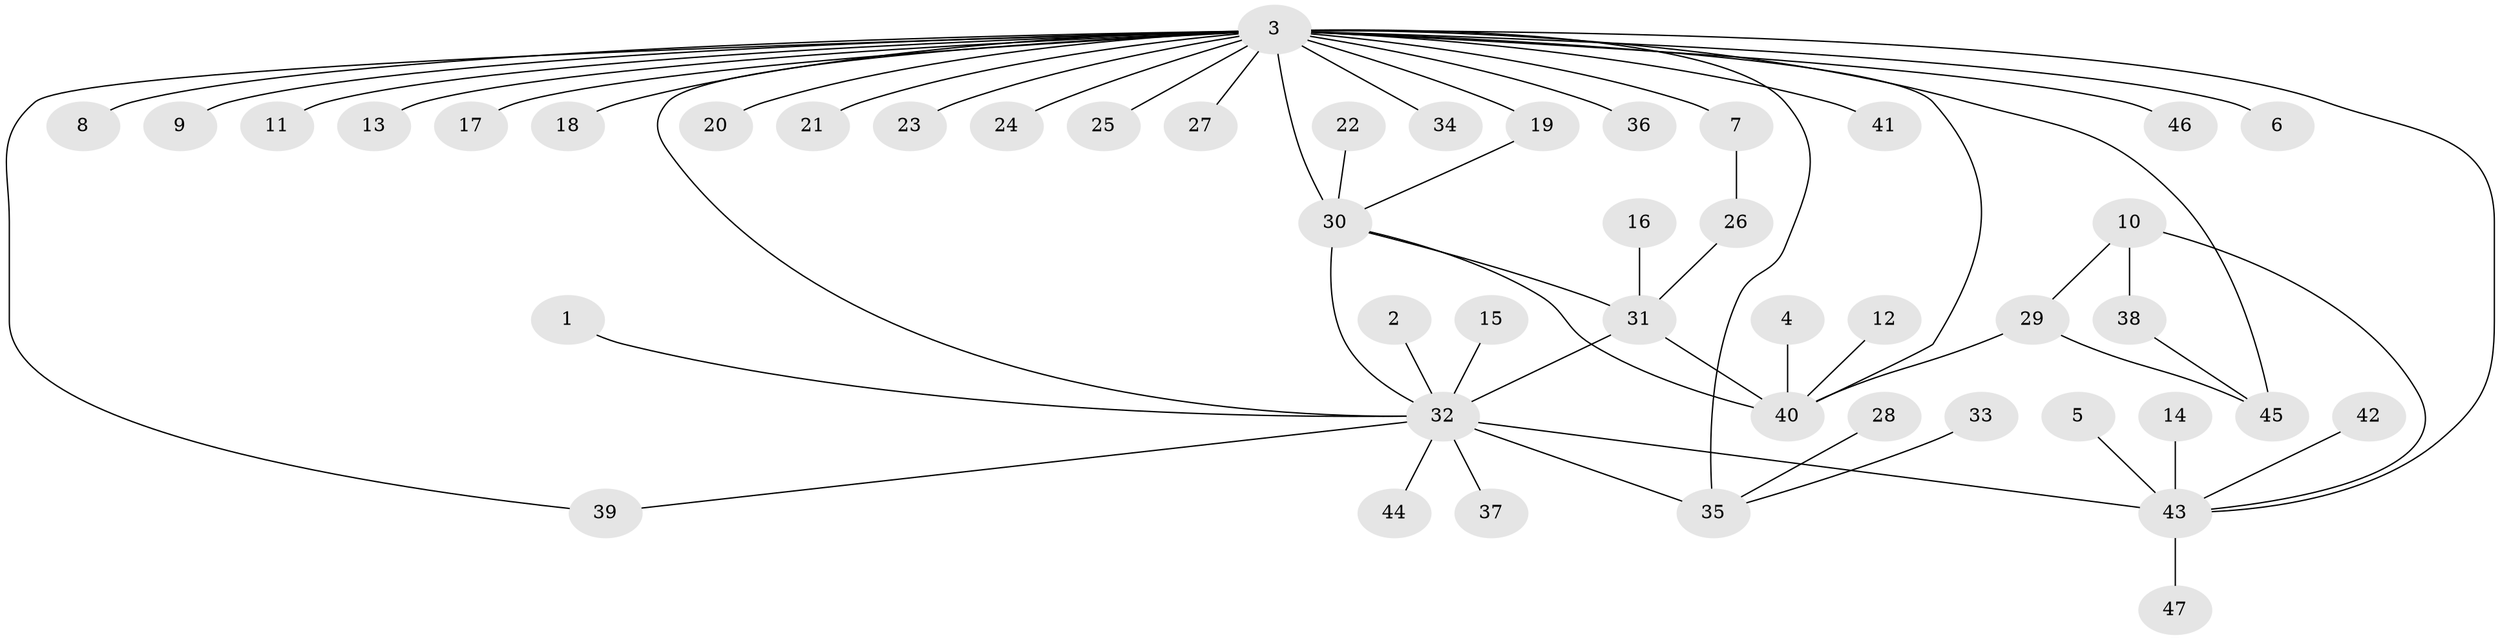 // original degree distribution, {25: 0.011235955056179775, 4: 0.056179775280898875, 11: 0.011235955056179775, 9: 0.011235955056179775, 2: 0.24719101123595505, 5: 0.06741573033707865, 1: 0.5056179775280899, 3: 0.056179775280898875, 6: 0.02247191011235955, 7: 0.011235955056179775}
// Generated by graph-tools (version 1.1) at 2025/26/03/09/25 03:26:00]
// undirected, 47 vertices, 58 edges
graph export_dot {
graph [start="1"]
  node [color=gray90,style=filled];
  1;
  2;
  3;
  4;
  5;
  6;
  7;
  8;
  9;
  10;
  11;
  12;
  13;
  14;
  15;
  16;
  17;
  18;
  19;
  20;
  21;
  22;
  23;
  24;
  25;
  26;
  27;
  28;
  29;
  30;
  31;
  32;
  33;
  34;
  35;
  36;
  37;
  38;
  39;
  40;
  41;
  42;
  43;
  44;
  45;
  46;
  47;
  1 -- 32 [weight=1.0];
  2 -- 32 [weight=1.0];
  3 -- 6 [weight=1.0];
  3 -- 7 [weight=1.0];
  3 -- 8 [weight=1.0];
  3 -- 9 [weight=1.0];
  3 -- 11 [weight=1.0];
  3 -- 13 [weight=1.0];
  3 -- 17 [weight=1.0];
  3 -- 18 [weight=1.0];
  3 -- 19 [weight=1.0];
  3 -- 20 [weight=1.0];
  3 -- 21 [weight=1.0];
  3 -- 23 [weight=1.0];
  3 -- 24 [weight=1.0];
  3 -- 25 [weight=1.0];
  3 -- 27 [weight=1.0];
  3 -- 30 [weight=3.0];
  3 -- 32 [weight=1.0];
  3 -- 34 [weight=1.0];
  3 -- 35 [weight=2.0];
  3 -- 36 [weight=1.0];
  3 -- 39 [weight=1.0];
  3 -- 40 [weight=1.0];
  3 -- 41 [weight=1.0];
  3 -- 43 [weight=1.0];
  3 -- 45 [weight=1.0];
  3 -- 46 [weight=2.0];
  4 -- 40 [weight=1.0];
  5 -- 43 [weight=1.0];
  7 -- 26 [weight=1.0];
  10 -- 29 [weight=1.0];
  10 -- 38 [weight=1.0];
  10 -- 43 [weight=1.0];
  12 -- 40 [weight=1.0];
  14 -- 43 [weight=1.0];
  15 -- 32 [weight=1.0];
  16 -- 31 [weight=1.0];
  19 -- 30 [weight=1.0];
  22 -- 30 [weight=1.0];
  26 -- 31 [weight=1.0];
  28 -- 35 [weight=1.0];
  29 -- 40 [weight=1.0];
  29 -- 45 [weight=1.0];
  30 -- 31 [weight=1.0];
  30 -- 32 [weight=1.0];
  30 -- 40 [weight=1.0];
  31 -- 32 [weight=1.0];
  31 -- 40 [weight=1.0];
  32 -- 35 [weight=1.0];
  32 -- 37 [weight=1.0];
  32 -- 39 [weight=1.0];
  32 -- 43 [weight=2.0];
  32 -- 44 [weight=1.0];
  33 -- 35 [weight=1.0];
  38 -- 45 [weight=1.0];
  42 -- 43 [weight=1.0];
  43 -- 47 [weight=1.0];
}

